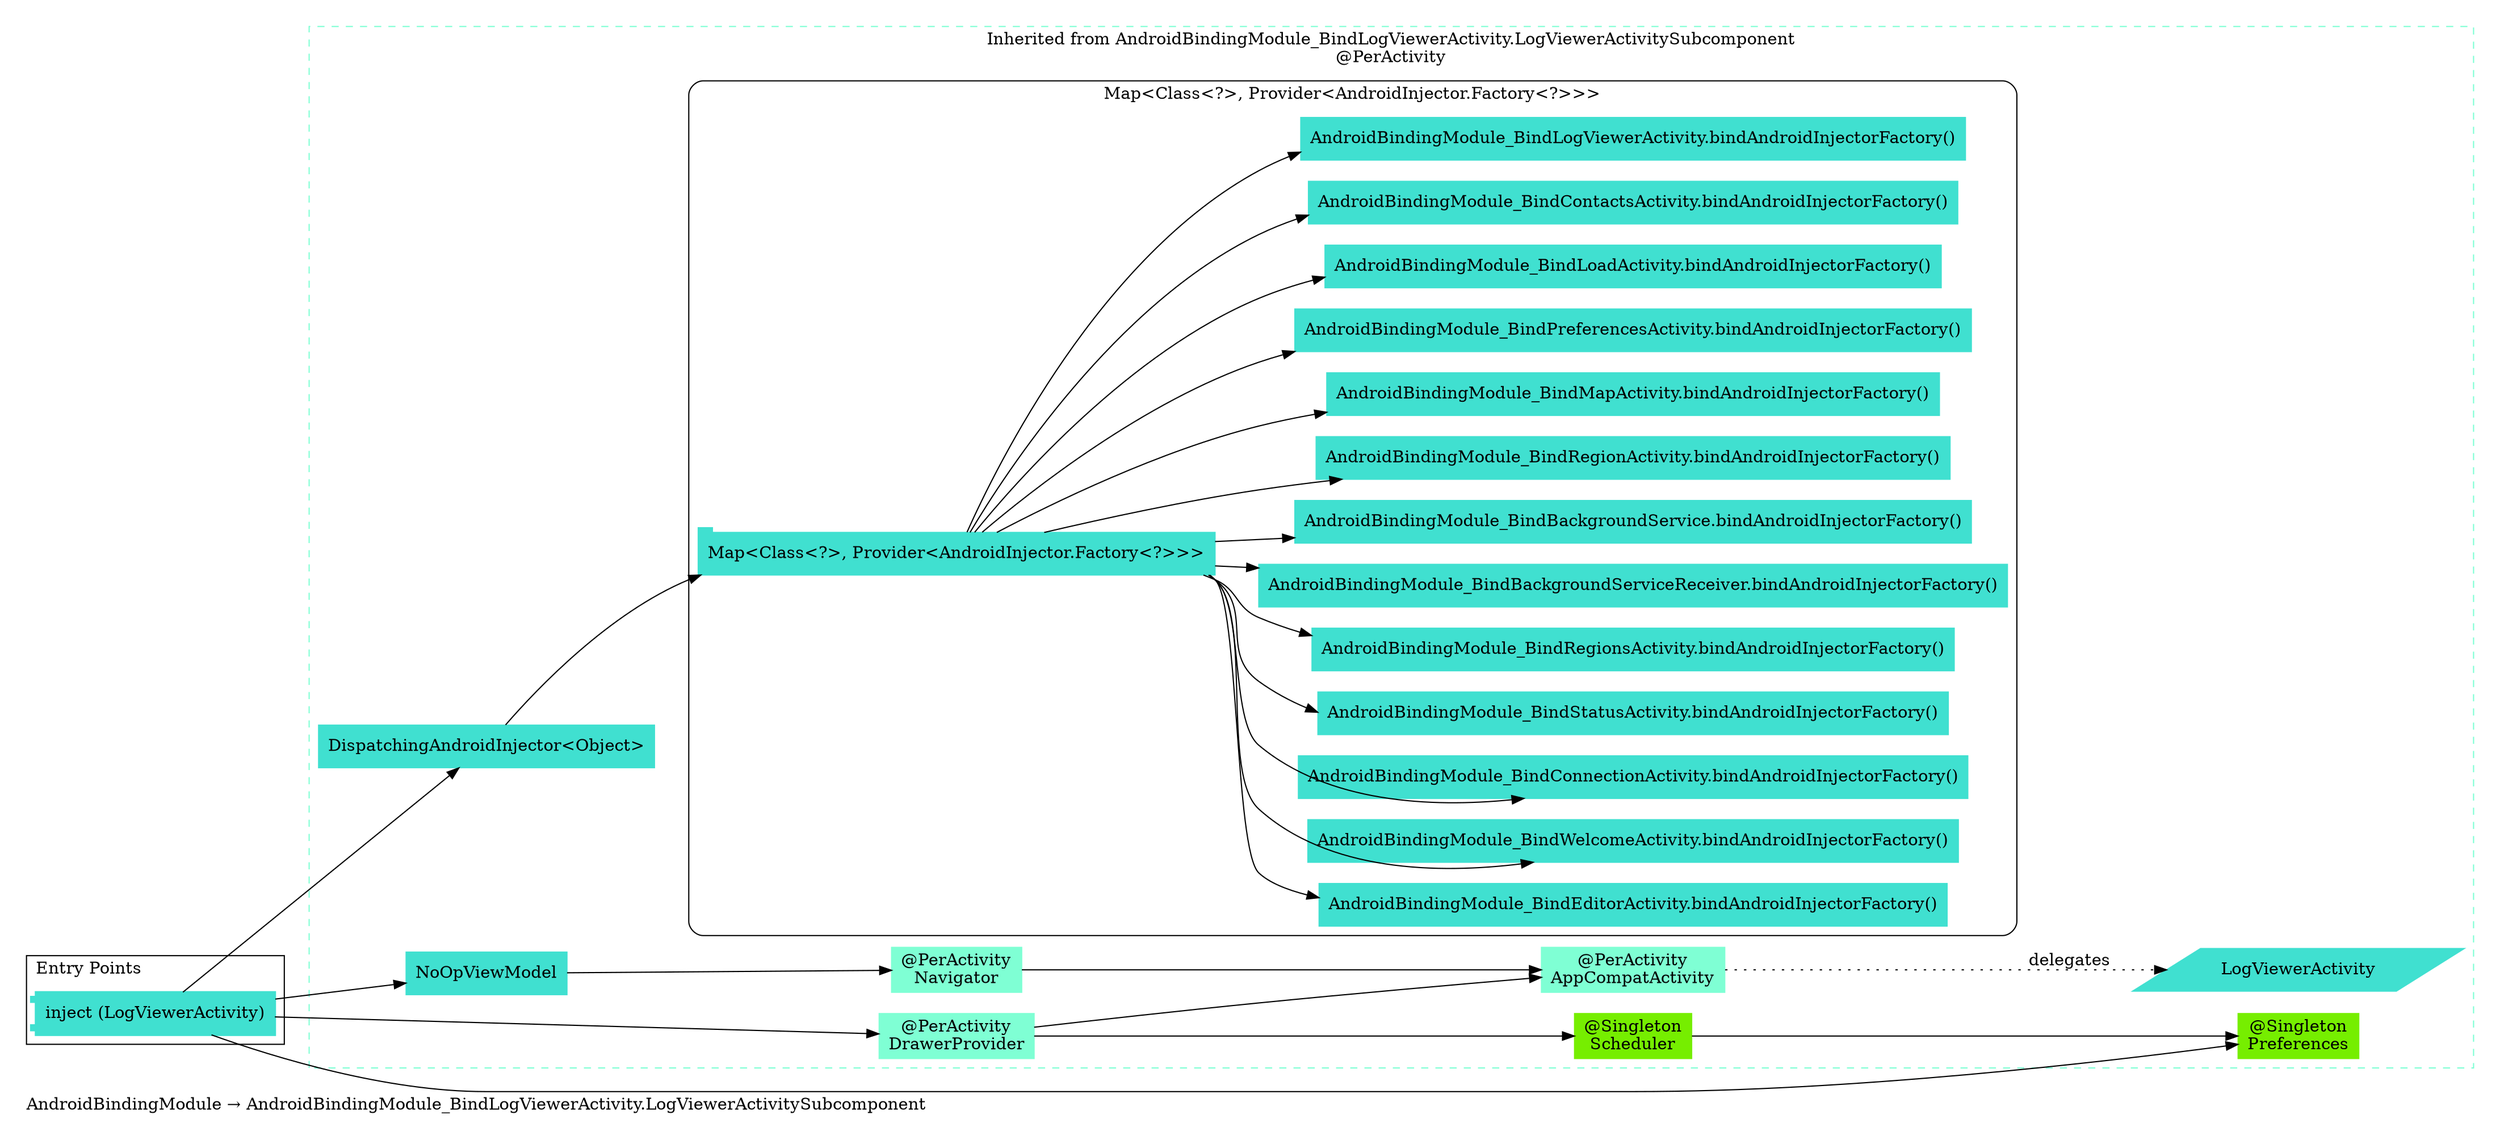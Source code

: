digraph "org.owntracks.android.injection.modules.AndroidBindingModule → org.owntracks.android.injection.modules.AndroidBindingModule_BindLogViewerActivity.LogViewerActivitySubcomponent" {
  graph [rankdir="LR", labeljust="l", label="AndroidBindingModule → AndroidBindingModule_BindLogViewerActivity.LogViewerActivitySubcomponent", pad="0.2", compound="true"]
  node [shape="rectangle", style="filled", color="turquoise"]
  subgraph "cluster_Entry Points" {
    graph [labeljust="l", label="Entry Points"]
    node [shape="component", penwidth="2"]
    "c93bb74e-a683-4c9b-a738-7b73a38b1a76" [label="inject (LogViewerActivity)", color="turquoise", shape="component"]
  }
  subgraph "cluster_Dependency Graph" {
    graph [labeljust="l", label="Dependency Graph"]
    "ab055c03-70d4-4e3b-bdea-9937ff14a0bf" [label="DispatchingAndroidInjector<Object>", color="turquoise"]
    "42231a11-dd5f-422a-80bc-849c21306e3a" [label="NoOpViewModel", color="turquoise"]
    "cacafea5-a9cf-4a3e-8532-9105ee6e2013" [label="@PerActivity\nDrawerProvider", color="aquamarine"]
    "e9e431c6-f044-4cf7-8c31-44a4de2b8ca1" [label="@Singleton\nPreferences", color="chartreuse2"]
    "8d9a207f-a291-410f-9c12-16385d61d7f8" [label="@PerActivity\nNavigator", color="aquamarine"]
    "e78b172b-6df4-4d01-b222-7e2de01b24e7" [label="@PerActivity\nAppCompatActivity", color="aquamarine"]
    "0f04343f-6b4e-447c-86b2-b81f9d9bfc92" [label="LogViewerActivity", color="turquoise", shape="parallelogram"]
    "f5d5b08c-4412-4ec0-a9b3-1a343ba03cbf" [label="@Singleton\nScheduler", color="chartreuse2"]
    subgraph "cluster_Map<Class<?>, Provider<AndroidInjector.Factory<?>>>" {
      graph [label="Map<Class<?>, Provider<AndroidInjector.Factory<?>>>", labeljust="c", style="rounded", color="black"]
      "298dfff1-0f68-41f3-9b92-17d67d7b578b" [label="Map<Class<?>, Provider<AndroidInjector.Factory<?>>>", color="turquoise", shape="tab"]
      "716ef239-a200-4c74-ada2-058bd9b067c5" [label="AndroidBindingModule_BindEditorActivity.bindAndroidInjectorFactory()", color="turquoise"]
      "1f00f4a7-df71-4838-ae9f-1e01719fb3ad" [label="AndroidBindingModule_BindWelcomeActivity.bindAndroidInjectorFactory()", color="turquoise"]
      "9b8cc54b-9dc8-4814-9e46-22a82fdd3f76" [label="AndroidBindingModule_BindConnectionActivity.bindAndroidInjectorFactory()", color="turquoise"]
      "5f61fc96-f983-4dd3-bbeb-554050c8d2ea" [label="AndroidBindingModule_BindStatusActivity.bindAndroidInjectorFactory()", color="turquoise"]
      "120c8e75-304f-4285-83da-979262ad0c55" [label="AndroidBindingModule_BindRegionsActivity.bindAndroidInjectorFactory()", color="turquoise"]
      "f8a3e4ad-f5b1-40b2-850a-4314b970fc0e" [label="AndroidBindingModule_BindBackgroundServiceReceiver.bindAndroidInjectorFactory()", color="turquoise"]
      "1384f72d-a540-4b45-9db1-c29bf64627c4" [label="AndroidBindingModule_BindBackgroundService.bindAndroidInjectorFactory()", color="turquoise"]
      "309c4f7c-911e-401c-8cb4-015a7e9fbd74" [label="AndroidBindingModule_BindRegionActivity.bindAndroidInjectorFactory()", color="turquoise"]
      "83dddd37-6a97-4ef7-896b-cb292fe5e2f2" [label="AndroidBindingModule_BindMapActivity.bindAndroidInjectorFactory()", color="turquoise"]
      "43d29c3a-e833-420d-9817-9c2d7021d8e3" [label="AndroidBindingModule_BindPreferencesActivity.bindAndroidInjectorFactory()", color="turquoise"]
      "3b55c62d-98ca-444f-81e6-b15cfa94fc99" [label="AndroidBindingModule_BindLoadActivity.bindAndroidInjectorFactory()", color="turquoise"]
      "26ba4a8e-a90d-4491-97aa-ce2d9825d4a0" [label="AndroidBindingModule_BindContactsActivity.bindAndroidInjectorFactory()", color="turquoise"]
      "a754caa2-bea7-46bc-abad-0f0d0d40e3b8" [label="AndroidBindingModule_BindLogViewerActivity.bindAndroidInjectorFactory()", color="turquoise"]
    }
  }
  subgraph "cluster_Subcomponents" {
    graph [labeljust="l", shape="folder", label="Subcomponents"]
  }
  subgraph "cluster_AndroidBindingModule → AndroidBindingModule_BindLogViewerActivity.LogViewerActivitySubcomponent" {
    graph [labeljust="c", label="Inherited from AndroidBindingModule_BindLogViewerActivity.LogViewerActivitySubcomponent\n@PerActivity", style="dashed", href="full_org.owntracks.android.injection.modules.AndroidBindingModule_BindLogViewerActivity.LogViewerActivitySubcomponent.svg", color="aquamarine"]
    "ab055c03-70d4-4e3b-bdea-9937ff14a0bf" [label="DispatchingAndroidInjector<Object>", color="turquoise"]
    "e9e431c6-f044-4cf7-8c31-44a4de2b8ca1" [label="@Singleton\nPreferences", color="chartreuse2"]
    "42231a11-dd5f-422a-80bc-849c21306e3a" [label="NoOpViewModel", color="turquoise"]
    "cacafea5-a9cf-4a3e-8532-9105ee6e2013" [label="@PerActivity\nDrawerProvider", color="aquamarine"]
    "8d9a207f-a291-410f-9c12-16385d61d7f8" [label="@PerActivity\nNavigator", color="aquamarine"]
    "e78b172b-6df4-4d01-b222-7e2de01b24e7" [label="@PerActivity\nAppCompatActivity", color="aquamarine"]
    "f5d5b08c-4412-4ec0-a9b3-1a343ba03cbf" [label="@Singleton\nScheduler", color="chartreuse2"]
    "e78b172b-6df4-4d01-b222-7e2de01b24e7" [label="@PerActivity\nAppCompatActivity", color="aquamarine"]
    "0f04343f-6b4e-447c-86b2-b81f9d9bfc92" [label="LogViewerActivity", color="turquoise", shape="parallelogram"]
    "e9e431c6-f044-4cf7-8c31-44a4de2b8ca1" [label="@Singleton\nPreferences", color="chartreuse2"]
    subgraph "cluster_Map<Class<?>, Provider<AndroidInjector.Factory<?>>>" {
      graph [label="Map<Class<?>, Provider<AndroidInjector.Factory<?>>>", labeljust="c", style="rounded", color="black"]
      "298dfff1-0f68-41f3-9b92-17d67d7b578b" [label="Map<Class<?>, Provider<AndroidInjector.Factory<?>>>", color="turquoise", shape="tab"]
      "716ef239-a200-4c74-ada2-058bd9b067c5" [label="AndroidBindingModule_BindEditorActivity.bindAndroidInjectorFactory()", color="turquoise"]
      "1f00f4a7-df71-4838-ae9f-1e01719fb3ad" [label="AndroidBindingModule_BindWelcomeActivity.bindAndroidInjectorFactory()", color="turquoise"]
      "9b8cc54b-9dc8-4814-9e46-22a82fdd3f76" [label="AndroidBindingModule_BindConnectionActivity.bindAndroidInjectorFactory()", color="turquoise"]
      "5f61fc96-f983-4dd3-bbeb-554050c8d2ea" [label="AndroidBindingModule_BindStatusActivity.bindAndroidInjectorFactory()", color="turquoise"]
      "120c8e75-304f-4285-83da-979262ad0c55" [label="AndroidBindingModule_BindRegionsActivity.bindAndroidInjectorFactory()", color="turquoise"]
      "f8a3e4ad-f5b1-40b2-850a-4314b970fc0e" [label="AndroidBindingModule_BindBackgroundServiceReceiver.bindAndroidInjectorFactory()", color="turquoise"]
      "1384f72d-a540-4b45-9db1-c29bf64627c4" [label="AndroidBindingModule_BindBackgroundService.bindAndroidInjectorFactory()", color="turquoise"]
      "309c4f7c-911e-401c-8cb4-015a7e9fbd74" [label="AndroidBindingModule_BindRegionActivity.bindAndroidInjectorFactory()", color="turquoise"]
      "83dddd37-6a97-4ef7-896b-cb292fe5e2f2" [label="AndroidBindingModule_BindMapActivity.bindAndroidInjectorFactory()", color="turquoise"]
      "43d29c3a-e833-420d-9817-9c2d7021d8e3" [label="AndroidBindingModule_BindPreferencesActivity.bindAndroidInjectorFactory()", color="turquoise"]
      "3b55c62d-98ca-444f-81e6-b15cfa94fc99" [label="AndroidBindingModule_BindLoadActivity.bindAndroidInjectorFactory()", color="turquoise"]
      "26ba4a8e-a90d-4491-97aa-ce2d9825d4a0" [label="AndroidBindingModule_BindContactsActivity.bindAndroidInjectorFactory()", color="turquoise"]
      "a754caa2-bea7-46bc-abad-0f0d0d40e3b8" [label="AndroidBindingModule_BindLogViewerActivity.bindAndroidInjectorFactory()", color="turquoise"]
    }
  }
  subgraph "cluster_AndroidBindingModule" {
    graph [labeljust="c", label="Inherited from AndroidBindingModule", style="dashed", href="full_org.owntracks.android.injection.modules.AndroidBindingModule.svg"]
    "716ef239-a200-4c74-ada2-058bd9b067c5" [label="AndroidBindingModule_BindEditorActivity.bindAndroidInjectorFactory()", color="turquoise"]
    "1f00f4a7-df71-4838-ae9f-1e01719fb3ad" [label="AndroidBindingModule_BindWelcomeActivity.bindAndroidInjectorFactory()", color="turquoise"]
    "9b8cc54b-9dc8-4814-9e46-22a82fdd3f76" [label="AndroidBindingModule_BindConnectionActivity.bindAndroidInjectorFactory()", color="turquoise"]
    "5f61fc96-f983-4dd3-bbeb-554050c8d2ea" [label="AndroidBindingModule_BindStatusActivity.bindAndroidInjectorFactory()", color="turquoise"]
    "120c8e75-304f-4285-83da-979262ad0c55" [label="AndroidBindingModule_BindRegionsActivity.bindAndroidInjectorFactory()", color="turquoise"]
    "f8a3e4ad-f5b1-40b2-850a-4314b970fc0e" [label="AndroidBindingModule_BindBackgroundServiceReceiver.bindAndroidInjectorFactory()", color="turquoise"]
    "1384f72d-a540-4b45-9db1-c29bf64627c4" [label="AndroidBindingModule_BindBackgroundService.bindAndroidInjectorFactory()", color="turquoise"]
    "309c4f7c-911e-401c-8cb4-015a7e9fbd74" [label="AndroidBindingModule_BindRegionActivity.bindAndroidInjectorFactory()", color="turquoise"]
    "83dddd37-6a97-4ef7-896b-cb292fe5e2f2" [label="AndroidBindingModule_BindMapActivity.bindAndroidInjectorFactory()", color="turquoise"]
    "43d29c3a-e833-420d-9817-9c2d7021d8e3" [label="AndroidBindingModule_BindPreferencesActivity.bindAndroidInjectorFactory()", color="turquoise"]
    "3b55c62d-98ca-444f-81e6-b15cfa94fc99" [label="AndroidBindingModule_BindLoadActivity.bindAndroidInjectorFactory()", color="turquoise"]
    "26ba4a8e-a90d-4491-97aa-ce2d9825d4a0" [label="AndroidBindingModule_BindContactsActivity.bindAndroidInjectorFactory()", color="turquoise"]
    "a754caa2-bea7-46bc-abad-0f0d0d40e3b8" [label="AndroidBindingModule_BindLogViewerActivity.bindAndroidInjectorFactory()", color="turquoise"]
  }
  "c93bb74e-a683-4c9b-a738-7b73a38b1a76" -> "cacafea5-a9cf-4a3e-8532-9105ee6e2013"
  "c93bb74e-a683-4c9b-a738-7b73a38b1a76" -> "ab055c03-70d4-4e3b-bdea-9937ff14a0bf"
  "c93bb74e-a683-4c9b-a738-7b73a38b1a76" -> "42231a11-dd5f-422a-80bc-849c21306e3a"
  "c93bb74e-a683-4c9b-a738-7b73a38b1a76" -> "e9e431c6-f044-4cf7-8c31-44a4de2b8ca1"
  "ab055c03-70d4-4e3b-bdea-9937ff14a0bf" -> "298dfff1-0f68-41f3-9b92-17d67d7b578b"
  "42231a11-dd5f-422a-80bc-849c21306e3a" -> "8d9a207f-a291-410f-9c12-16385d61d7f8"
  "cacafea5-a9cf-4a3e-8532-9105ee6e2013" -> "f5d5b08c-4412-4ec0-a9b3-1a343ba03cbf"
  "cacafea5-a9cf-4a3e-8532-9105ee6e2013" -> "e78b172b-6df4-4d01-b222-7e2de01b24e7"
  "f5d5b08c-4412-4ec0-a9b3-1a343ba03cbf" -> "e9e431c6-f044-4cf7-8c31-44a4de2b8ca1"
  "298dfff1-0f68-41f3-9b92-17d67d7b578b" -> "1f00f4a7-df71-4838-ae9f-1e01719fb3ad"
  "298dfff1-0f68-41f3-9b92-17d67d7b578b" -> "1384f72d-a540-4b45-9db1-c29bf64627c4"
  "298dfff1-0f68-41f3-9b92-17d67d7b578b" -> "26ba4a8e-a90d-4491-97aa-ce2d9825d4a0"
  "298dfff1-0f68-41f3-9b92-17d67d7b578b" -> "83dddd37-6a97-4ef7-896b-cb292fe5e2f2"
  "298dfff1-0f68-41f3-9b92-17d67d7b578b" -> "716ef239-a200-4c74-ada2-058bd9b067c5"
  "298dfff1-0f68-41f3-9b92-17d67d7b578b" -> "5f61fc96-f983-4dd3-bbeb-554050c8d2ea"
  "298dfff1-0f68-41f3-9b92-17d67d7b578b" -> "120c8e75-304f-4285-83da-979262ad0c55"
  "298dfff1-0f68-41f3-9b92-17d67d7b578b" -> "43d29c3a-e833-420d-9817-9c2d7021d8e3"
  "298dfff1-0f68-41f3-9b92-17d67d7b578b" -> "9b8cc54b-9dc8-4814-9e46-22a82fdd3f76"
  "298dfff1-0f68-41f3-9b92-17d67d7b578b" -> "3b55c62d-98ca-444f-81e6-b15cfa94fc99"
  "298dfff1-0f68-41f3-9b92-17d67d7b578b" -> "309c4f7c-911e-401c-8cb4-015a7e9fbd74"
  "298dfff1-0f68-41f3-9b92-17d67d7b578b" -> "f8a3e4ad-f5b1-40b2-850a-4314b970fc0e"
  "298dfff1-0f68-41f3-9b92-17d67d7b578b" -> "a754caa2-bea7-46bc-abad-0f0d0d40e3b8"
  "8d9a207f-a291-410f-9c12-16385d61d7f8" -> "e78b172b-6df4-4d01-b222-7e2de01b24e7"
  "e78b172b-6df4-4d01-b222-7e2de01b24e7" -> "0f04343f-6b4e-447c-86b2-b81f9d9bfc92" [style="dotted", label="delegates"]
}
